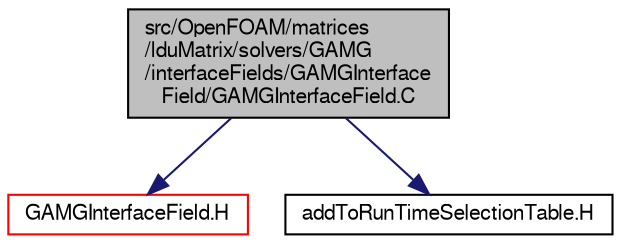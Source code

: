 digraph "src/OpenFOAM/matrices/lduMatrix/solvers/GAMG/interfaceFields/GAMGInterfaceField/GAMGInterfaceField.C"
{
  bgcolor="transparent";
  edge [fontname="FreeSans",fontsize="10",labelfontname="FreeSans",labelfontsize="10"];
  node [fontname="FreeSans",fontsize="10",shape=record];
  Node0 [label="src/OpenFOAM/matrices\l/lduMatrix/solvers/GAMG\l/interfaceFields/GAMGInterface\lField/GAMGInterfaceField.C",height=0.2,width=0.4,color="black", fillcolor="grey75", style="filled", fontcolor="black"];
  Node0 -> Node1 [color="midnightblue",fontsize="10",style="solid",fontname="FreeSans"];
  Node1 [label="GAMGInterfaceField.H",height=0.2,width=0.4,color="red",URL="$a10910.html"];
  Node0 -> Node140 [color="midnightblue",fontsize="10",style="solid",fontname="FreeSans"];
  Node140 [label="addToRunTimeSelectionTable.H",height=0.2,width=0.4,color="black",URL="$a09263.html",tooltip="Macros for easy insertion into run-time selection tables. "];
}
